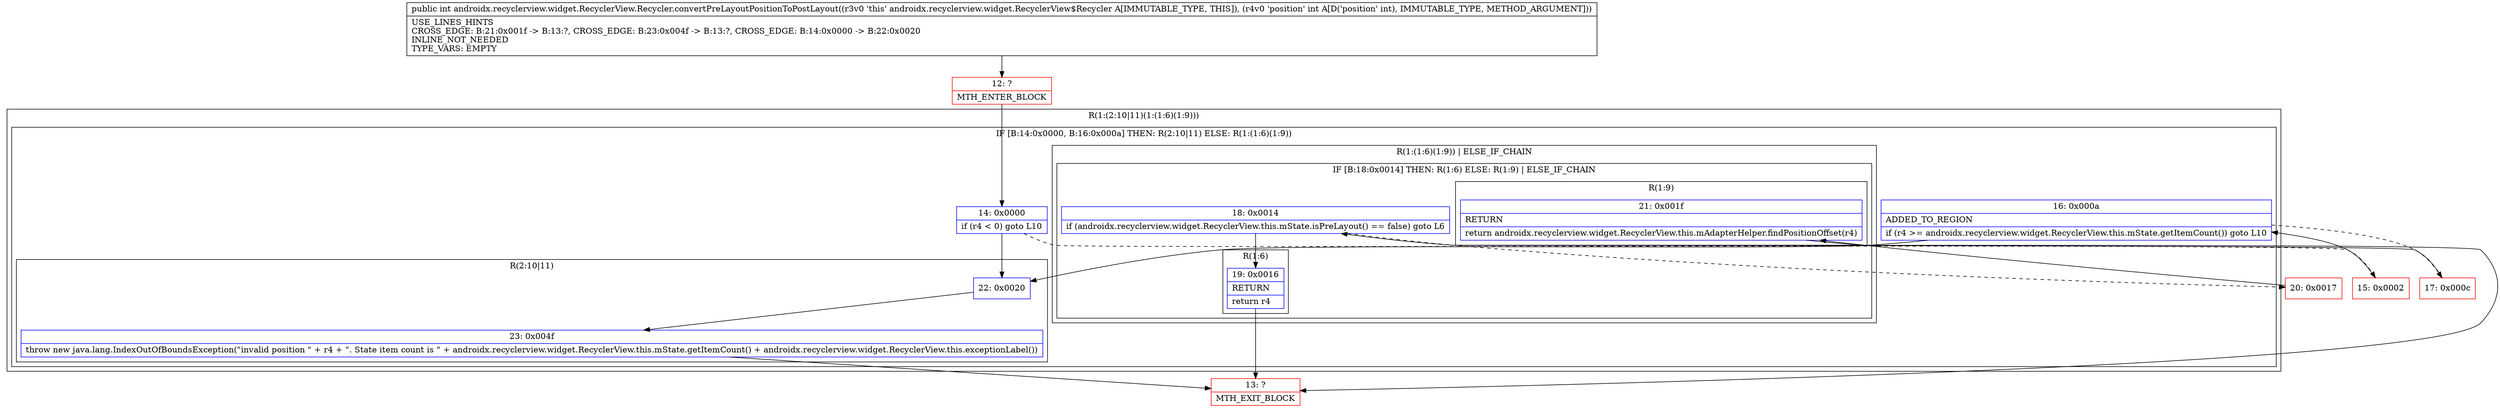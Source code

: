 digraph "CFG forandroidx.recyclerview.widget.RecyclerView.Recycler.convertPreLayoutPositionToPostLayout(I)I" {
subgraph cluster_Region_1292897489 {
label = "R(1:(2:10|11)(1:(1:6)(1:9)))";
node [shape=record,color=blue];
subgraph cluster_IfRegion_299370241 {
label = "IF [B:14:0x0000, B:16:0x000a] THEN: R(2:10|11) ELSE: R(1:(1:6)(1:9))";
node [shape=record,color=blue];
Node_14 [shape=record,label="{14\:\ 0x0000|if (r4 \< 0) goto L10\l}"];
Node_16 [shape=record,label="{16\:\ 0x000a|ADDED_TO_REGION\l|if (r4 \>= androidx.recyclerview.widget.RecyclerView.this.mState.getItemCount()) goto L10\l}"];
subgraph cluster_Region_2068357007 {
label = "R(2:10|11)";
node [shape=record,color=blue];
Node_22 [shape=record,label="{22\:\ 0x0020}"];
Node_23 [shape=record,label="{23\:\ 0x004f|throw new java.lang.IndexOutOfBoundsException(\"invalid position \" + r4 + \". State item count is \" + androidx.recyclerview.widget.RecyclerView.this.mState.getItemCount() + androidx.recyclerview.widget.RecyclerView.this.exceptionLabel())\l}"];
}
subgraph cluster_Region_697202514 {
label = "R(1:(1:6)(1:9)) | ELSE_IF_CHAIN\l";
node [shape=record,color=blue];
subgraph cluster_IfRegion_1681227830 {
label = "IF [B:18:0x0014] THEN: R(1:6) ELSE: R(1:9) | ELSE_IF_CHAIN\l";
node [shape=record,color=blue];
Node_18 [shape=record,label="{18\:\ 0x0014|if (androidx.recyclerview.widget.RecyclerView.this.mState.isPreLayout() == false) goto L6\l}"];
subgraph cluster_Region_889484222 {
label = "R(1:6)";
node [shape=record,color=blue];
Node_19 [shape=record,label="{19\:\ 0x0016|RETURN\l|return r4\l}"];
}
subgraph cluster_Region_168765046 {
label = "R(1:9)";
node [shape=record,color=blue];
Node_21 [shape=record,label="{21\:\ 0x001f|RETURN\l|return androidx.recyclerview.widget.RecyclerView.this.mAdapterHelper.findPositionOffset(r4)\l}"];
}
}
}
}
}
Node_12 [shape=record,color=red,label="{12\:\ ?|MTH_ENTER_BLOCK\l}"];
Node_15 [shape=record,color=red,label="{15\:\ 0x0002}"];
Node_17 [shape=record,color=red,label="{17\:\ 0x000c}"];
Node_13 [shape=record,color=red,label="{13\:\ ?|MTH_EXIT_BLOCK\l}"];
Node_20 [shape=record,color=red,label="{20\:\ 0x0017}"];
MethodNode[shape=record,label="{public int androidx.recyclerview.widget.RecyclerView.Recycler.convertPreLayoutPositionToPostLayout((r3v0 'this' androidx.recyclerview.widget.RecyclerView$Recycler A[IMMUTABLE_TYPE, THIS]), (r4v0 'position' int A[D('position' int), IMMUTABLE_TYPE, METHOD_ARGUMENT]))  | USE_LINES_HINTS\lCROSS_EDGE: B:21:0x001f \-\> B:13:?, CROSS_EDGE: B:23:0x004f \-\> B:13:?, CROSS_EDGE: B:14:0x0000 \-\> B:22:0x0020\lINLINE_NOT_NEEDED\lTYPE_VARS: EMPTY\l}"];
MethodNode -> Node_12;Node_14 -> Node_15[style=dashed];
Node_14 -> Node_22;
Node_16 -> Node_17[style=dashed];
Node_16 -> Node_22;
Node_22 -> Node_23;
Node_23 -> Node_13;
Node_18 -> Node_19;
Node_18 -> Node_20[style=dashed];
Node_19 -> Node_13;
Node_21 -> Node_13;
Node_12 -> Node_14;
Node_15 -> Node_16;
Node_17 -> Node_18;
Node_20 -> Node_21;
}

